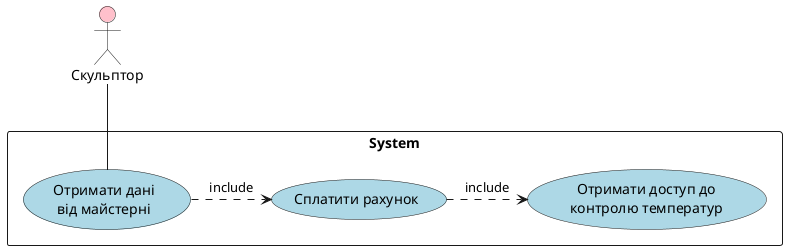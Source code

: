 @startuml uml

actor Скульптор as act #Pink

rectangle System {
    usecase (Отримати дані\nвід майстерні) as use1 #LightBlue
    usecase (Сплатити рахунок) as use2 #LightBlue
    usecase (Отримати доступ до\nконтролю температур) as use3 #LightBlue


    act -- use1
    use1 .> use2 : include
    use2 .> use3 : include

}

@enduml